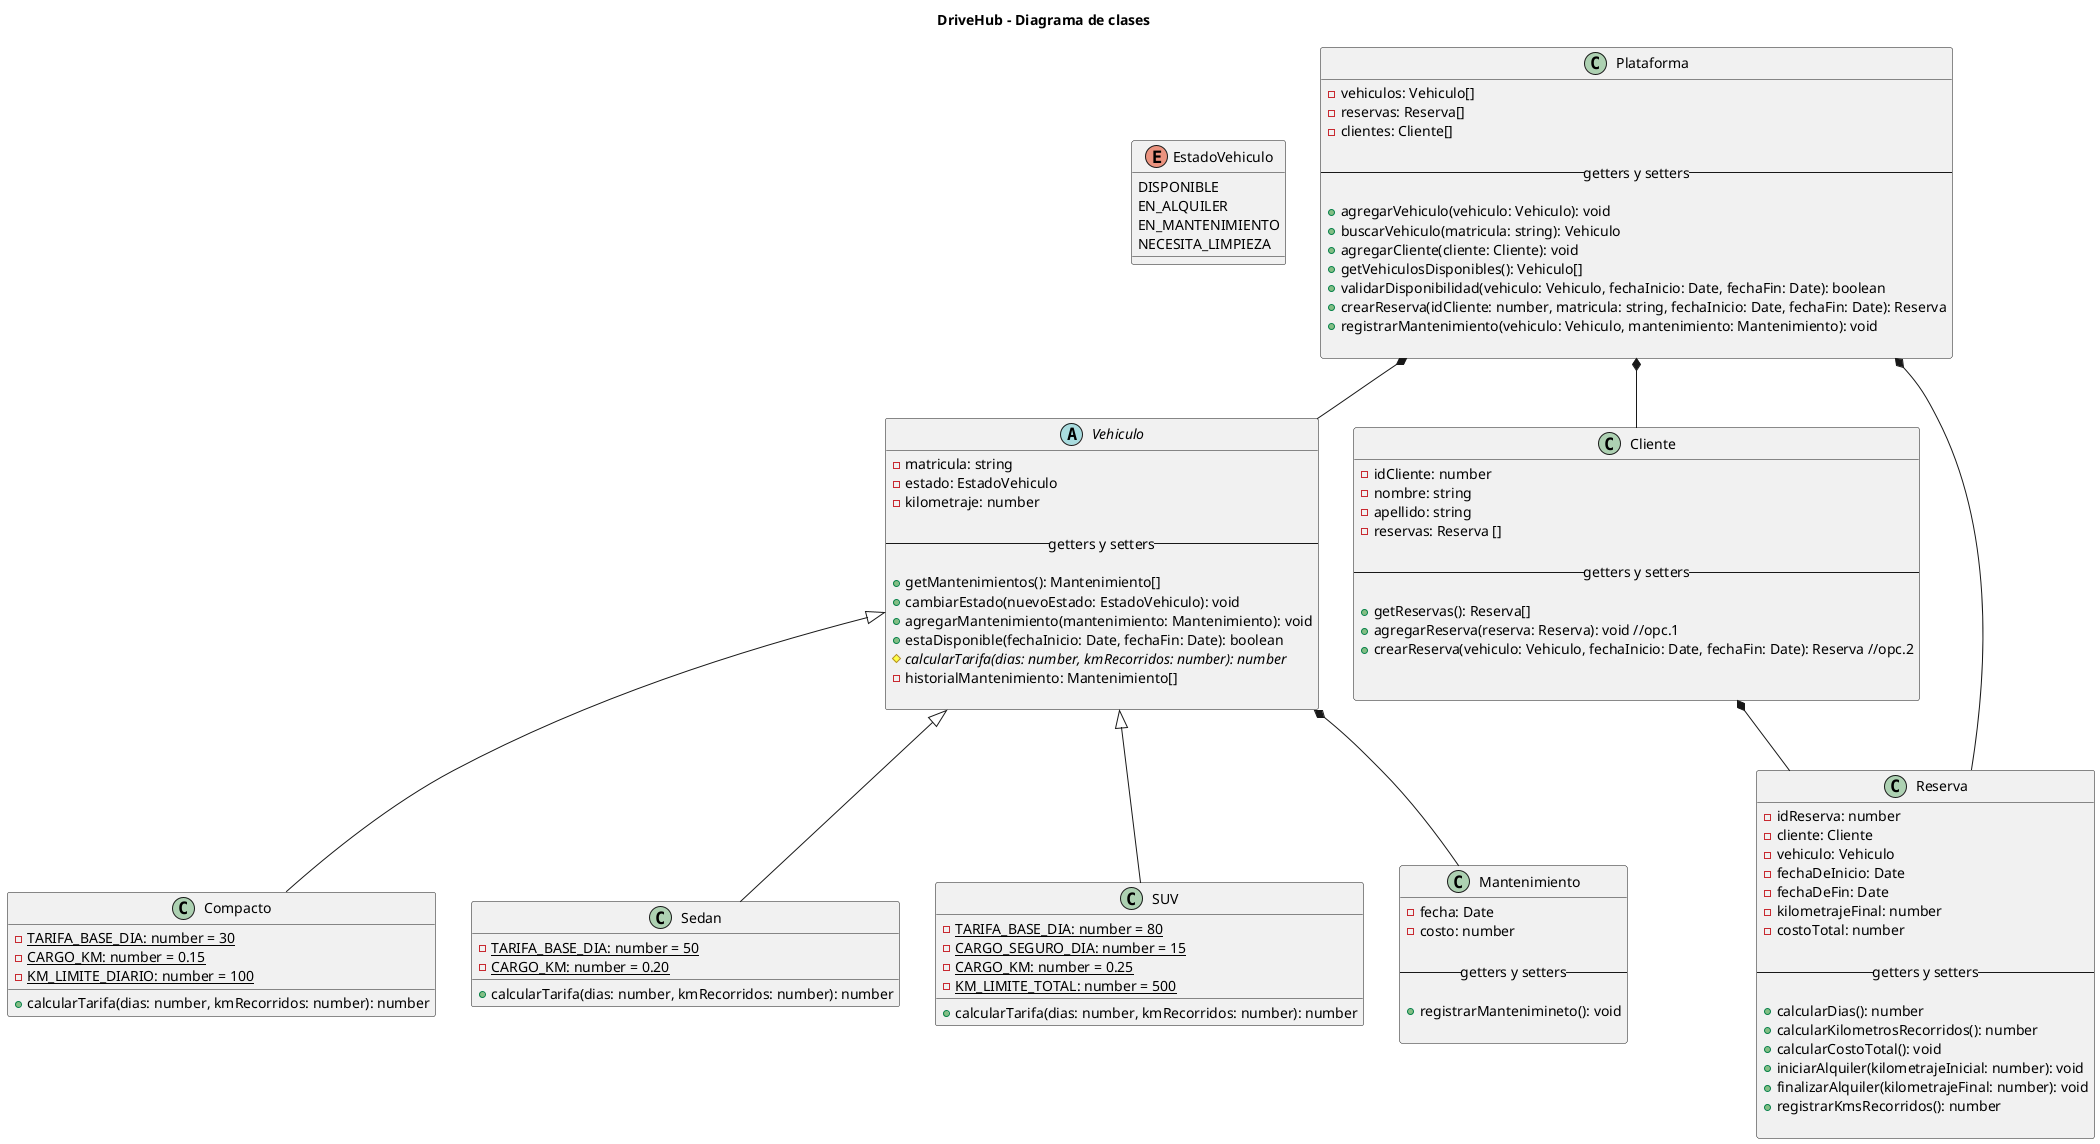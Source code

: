 @startuml

title DriveHub - Diagrama de clases

' Enumeracion de estado vehiculo
enum EstadoVehiculo {
    DISPONIBLE
    EN_ALQUILER
    EN_MANTENIMIENTO
    NECESITA_LIMPIEZA
}

abstract class Vehiculo {
    - matricula: string
    - estado: EstadoVehiculo
    - kilometraje: number
    
    -- getters y setters --

    + getMantenimientos(): Mantenimiento[]
    + cambiarEstado(nuevoEstado: EstadoVehiculo): void
    + agregarMantenimiento(mantenimiento: Mantenimiento): void
    + estaDisponible(fechaInicio: Date, fechaFin: Date): boolean
    # {abstract} calcularTarifa(dias: number, kmRecorridos: number): number
    - historialMantenimiento: Mantenimiento[]
    
}

class Compacto {
    - {static} TARIFA_BASE_DIA: number = 30
    - {static} CARGO_KM: number = 0.15
    - {static} KM_LIMITE_DIARIO: number = 100 

    + calcularTarifa(dias: number, kmRecorridos: number): number        
}

class Sedan {
    - {static} TARIFA_BASE_DIA: number = 50
    - {static} CARGO_KM: number = 0.20

    + calcularTarifa(dias: number, kmRecorridos: number): number
}


class SUV {
    - {static} TARIFA_BASE_DIA: number = 80
    - {static} CARGO_SEGURO_DIA: number = 15
    - {static} CARGO_KM: number = 0.25
    - {static} KM_LIMITE_TOTAL: number = 500

    + calcularTarifa(dias: number, kmRecorridos: number): number
}


class Cliente {
    - idCliente: number
    - nombre: string
    - apellido: string
    - reservas: Reserva []

    -- getters y setters --

    + getReservas(): Reserva[]
    + agregarReserva(reserva: Reserva): void //opc.1
    + crearReserva(vehiculo: Vehiculo, fechaInicio: Date, fechaFin: Date): Reserva //opc.2


}

class Reserva {
    - idReserva: number
    - cliente: Cliente
    - vehiculo: Vehiculo
    - fechaDeInicio: Date
    - fechaDeFin: Date
    - kilometrajeFinal: number
    - costoTotal: number

    -- getters y setters --

    + calcularDias(): number
    + calcularKilometrosRecorridos(): number
    + calcularCostoTotal(): void
    + iniciarAlquiler(kilometrajeInicial: number): void
    + finalizarAlquiler(kilometrajeFinal: number): void
    + registrarKmsRecorridos(): number

}

class Mantenimiento {
    - fecha: Date
    - costo: number
    
    -- getters y setters --

    + registrarMantenimineto(): void

}

class Plataforma {
    - vehiculos: Vehiculo[]
    - reservas: Reserva[]
    - clientes: Cliente[]

    -- getters y setters --

    + agregarVehiculo(vehiculo: Vehiculo): void
    + buscarVehiculo(matricula: string): Vehiculo
    + agregarCliente(cliente: Cliente): void
    + getVehiculosDisponibles(): Vehiculo[]
    + validarDisponibilidad(vehiculo: Vehiculo, fechaInicio: Date, fechaFin: Date): boolean
    + crearReserva(idCliente: number, matricula: string, fechaInicio: Date, fechaFin: Date): Reserva
    + registrarMantenimiento(vehiculo: Vehiculo, mantenimiento: Mantenimiento): void

}



' Relaciones de herencia
Vehiculo <|-- Compacto
Vehiculo <|-- Sedan
Vehiculo <|-- SUV

' Relaciones de composición
Vehiculo *-- Mantenimiento
Cliente *-- Reserva
Plataforma *-- Vehiculo
Plataforma *-- Cliente
Plataforma *-- Reserva




' Notas



@enduml